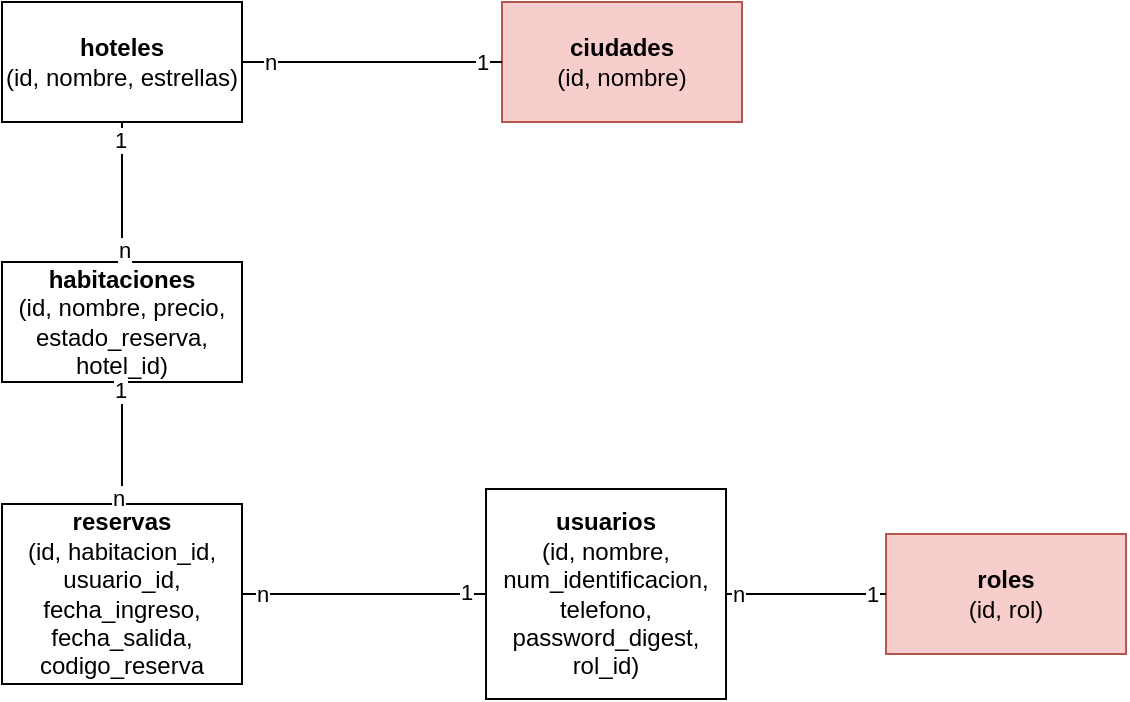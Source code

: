 <mxfile version="15.5.2" type="device"><diagram id="mK4QeTW8YZFLNa9vxtnS" name="Page-1"><mxGraphModel dx="1038" dy="600" grid="1" gridSize="10" guides="1" tooltips="1" connect="1" arrows="1" fold="1" page="1" pageScale="1" pageWidth="827" pageHeight="1169" math="0" shadow="0"><root><mxCell id="0"/><mxCell id="1" parent="0"/><mxCell id="Vk3u-lT740yjVB5uP4Cd-1" value="&lt;b&gt;hoteles&lt;/b&gt;&lt;br&gt;(id, nombre, estrellas)" style="rounded=0;whiteSpace=wrap;html=1;" vertex="1" parent="1"><mxGeometry x="120" y="269" width="120" height="60" as="geometry"/></mxCell><mxCell id="Vk3u-lT740yjVB5uP4Cd-2" value="&lt;b&gt;habitaciones&lt;/b&gt;&lt;br&gt;(id, nombre, precio, estado_reserva, hotel_id)" style="rounded=0;whiteSpace=wrap;html=1;" vertex="1" parent="1"><mxGeometry x="120" y="399" width="120" height="60" as="geometry"/></mxCell><mxCell id="Vk3u-lT740yjVB5uP4Cd-6" value="&lt;b&gt;usuarios&lt;/b&gt;&lt;br&gt;(id, nombre, num_identificacion, telefono, password_digest, rol_id)" style="rounded=0;whiteSpace=wrap;html=1;" vertex="1" parent="1"><mxGeometry x="362.01" y="512.5" width="120" height="105" as="geometry"/></mxCell><mxCell id="Vk3u-lT740yjVB5uP4Cd-7" value="&lt;b&gt;roles&lt;/b&gt;&lt;br&gt;(id, rol)" style="rounded=0;whiteSpace=wrap;html=1;fillColor=#f8cecc;strokeColor=#b85450;" vertex="1" parent="1"><mxGeometry x="562.01" y="535" width="120" height="60" as="geometry"/></mxCell><mxCell id="Vk3u-lT740yjVB5uP4Cd-8" value="" style="endArrow=none;html=1;rounded=0;entryX=0.5;entryY=1;entryDx=0;entryDy=0;exitX=0.5;exitY=0;exitDx=0;exitDy=0;" edge="1" parent="1" source="Vk3u-lT740yjVB5uP4Cd-2" target="Vk3u-lT740yjVB5uP4Cd-1"><mxGeometry width="50" height="50" relative="1" as="geometry"><mxPoint x="220" y="399" as="sourcePoint"/><mxPoint x="270" y="349" as="targetPoint"/></mxGeometry></mxCell><mxCell id="Vk3u-lT740yjVB5uP4Cd-9" value="n" style="edgeLabel;html=1;align=center;verticalAlign=middle;resizable=0;points=[];" vertex="1" connectable="0" parent="Vk3u-lT740yjVB5uP4Cd-8"><mxGeometry x="-0.823" y="-1" relative="1" as="geometry"><mxPoint as="offset"/></mxGeometry></mxCell><mxCell id="Vk3u-lT740yjVB5uP4Cd-10" value="1" style="edgeLabel;html=1;align=center;verticalAlign=middle;resizable=0;points=[];" vertex="1" connectable="0" parent="Vk3u-lT740yjVB5uP4Cd-8"><mxGeometry x="0.755" y="1" relative="1" as="geometry"><mxPoint as="offset"/></mxGeometry></mxCell><mxCell id="Vk3u-lT740yjVB5uP4Cd-11" value="&lt;b&gt;reservas&lt;/b&gt;&lt;br&gt;(id, habitacion_id, usuario_id, fecha_ingreso, fecha_salida, codigo_reserva" style="rounded=0;whiteSpace=wrap;html=1;" vertex="1" parent="1"><mxGeometry x="120" y="520" width="120" height="90" as="geometry"/></mxCell><mxCell id="Vk3u-lT740yjVB5uP4Cd-12" value="" style="endArrow=none;html=1;rounded=0;entryX=0;entryY=0.5;entryDx=0;entryDy=0;exitX=1;exitY=0.5;exitDx=0;exitDy=0;" edge="1" parent="1" source="Vk3u-lT740yjVB5uP4Cd-11" target="Vk3u-lT740yjVB5uP4Cd-6"><mxGeometry width="50" height="50" relative="1" as="geometry"><mxPoint x="180" y="220" as="sourcePoint"/><mxPoint x="230" y="170" as="targetPoint"/></mxGeometry></mxCell><mxCell id="Vk3u-lT740yjVB5uP4Cd-13" value="1" style="edgeLabel;html=1;align=center;verticalAlign=middle;resizable=0;points=[];" vertex="1" connectable="0" parent="Vk3u-lT740yjVB5uP4Cd-12"><mxGeometry x="0.84" y="1" relative="1" as="geometry"><mxPoint as="offset"/></mxGeometry></mxCell><mxCell id="Vk3u-lT740yjVB5uP4Cd-14" value="n" style="edgeLabel;html=1;align=center;verticalAlign=middle;resizable=0;points=[];" vertex="1" connectable="0" parent="Vk3u-lT740yjVB5uP4Cd-12"><mxGeometry x="-0.835" relative="1" as="geometry"><mxPoint as="offset"/></mxGeometry></mxCell><mxCell id="Vk3u-lT740yjVB5uP4Cd-15" value="" style="endArrow=none;html=1;rounded=0;entryX=0.5;entryY=0;entryDx=0;entryDy=0;exitX=0.5;exitY=1;exitDx=0;exitDy=0;" edge="1" parent="1" source="Vk3u-lT740yjVB5uP4Cd-2" target="Vk3u-lT740yjVB5uP4Cd-11"><mxGeometry width="50" height="50" relative="1" as="geometry"><mxPoint x="270" y="330" as="sourcePoint"/><mxPoint x="320" y="280" as="targetPoint"/></mxGeometry></mxCell><mxCell id="Vk3u-lT740yjVB5uP4Cd-16" value="1" style="edgeLabel;html=1;align=center;verticalAlign=middle;resizable=0;points=[];" vertex="1" connectable="0" parent="Vk3u-lT740yjVB5uP4Cd-15"><mxGeometry x="-0.865" y="-1" relative="1" as="geometry"><mxPoint as="offset"/></mxGeometry></mxCell><mxCell id="Vk3u-lT740yjVB5uP4Cd-17" value="n" style="edgeLabel;html=1;align=center;verticalAlign=middle;resizable=0;points=[];" vertex="1" connectable="0" parent="Vk3u-lT740yjVB5uP4Cd-15"><mxGeometry x="0.878" y="-2" relative="1" as="geometry"><mxPoint as="offset"/></mxGeometry></mxCell><mxCell id="Vk3u-lT740yjVB5uP4Cd-18" value="" style="endArrow=none;html=1;rounded=0;entryX=0;entryY=0.5;entryDx=0;entryDy=0;exitX=1;exitY=0.5;exitDx=0;exitDy=0;" edge="1" parent="1" source="Vk3u-lT740yjVB5uP4Cd-6" target="Vk3u-lT740yjVB5uP4Cd-7"><mxGeometry width="50" height="50" relative="1" as="geometry"><mxPoint x="332.01" y="790" as="sourcePoint"/><mxPoint x="502.01" y="620" as="targetPoint"/></mxGeometry></mxCell><mxCell id="Vk3u-lT740yjVB5uP4Cd-19" value="n" style="edgeLabel;html=1;align=center;verticalAlign=middle;resizable=0;points=[];" vertex="1" connectable="0" parent="Vk3u-lT740yjVB5uP4Cd-18"><mxGeometry x="-0.848" relative="1" as="geometry"><mxPoint as="offset"/></mxGeometry></mxCell><mxCell id="Vk3u-lT740yjVB5uP4Cd-20" value="1" style="edgeLabel;html=1;align=center;verticalAlign=middle;resizable=0;points=[];" vertex="1" connectable="0" parent="Vk3u-lT740yjVB5uP4Cd-18"><mxGeometry x="0.827" relative="1" as="geometry"><mxPoint as="offset"/></mxGeometry></mxCell><mxCell id="Vk3u-lT740yjVB5uP4Cd-23" value="&lt;b&gt;ciudades&lt;/b&gt;&lt;br&gt;(id, nombre)" style="rounded=0;whiteSpace=wrap;html=1;fillColor=#f8cecc;strokeColor=#b85450;" vertex="1" parent="1"><mxGeometry x="370" y="269" width="120" height="60" as="geometry"/></mxCell><mxCell id="Vk3u-lT740yjVB5uP4Cd-28" value="" style="endArrow=none;html=1;rounded=0;entryX=0;entryY=0.5;entryDx=0;entryDy=0;exitX=1;exitY=0.5;exitDx=0;exitDy=0;" edge="1" parent="1" source="Vk3u-lT740yjVB5uP4Cd-1" target="Vk3u-lT740yjVB5uP4Cd-23"><mxGeometry width="50" height="50" relative="1" as="geometry"><mxPoint x="450" y="299" as="sourcePoint"/><mxPoint x="410" y="320" as="targetPoint"/></mxGeometry></mxCell><mxCell id="Vk3u-lT740yjVB5uP4Cd-35" value="1" style="edgeLabel;html=1;align=center;verticalAlign=middle;resizable=0;points=[];" vertex="1" connectable="0" parent="Vk3u-lT740yjVB5uP4Cd-28"><mxGeometry x="0.836" relative="1" as="geometry"><mxPoint as="offset"/></mxGeometry></mxCell><mxCell id="Vk3u-lT740yjVB5uP4Cd-36" value="n" style="edgeLabel;html=1;align=center;verticalAlign=middle;resizable=0;points=[];" vertex="1" connectable="0" parent="Vk3u-lT740yjVB5uP4Cd-28"><mxGeometry x="-0.794" relative="1" as="geometry"><mxPoint as="offset"/></mxGeometry></mxCell></root></mxGraphModel></diagram></mxfile>